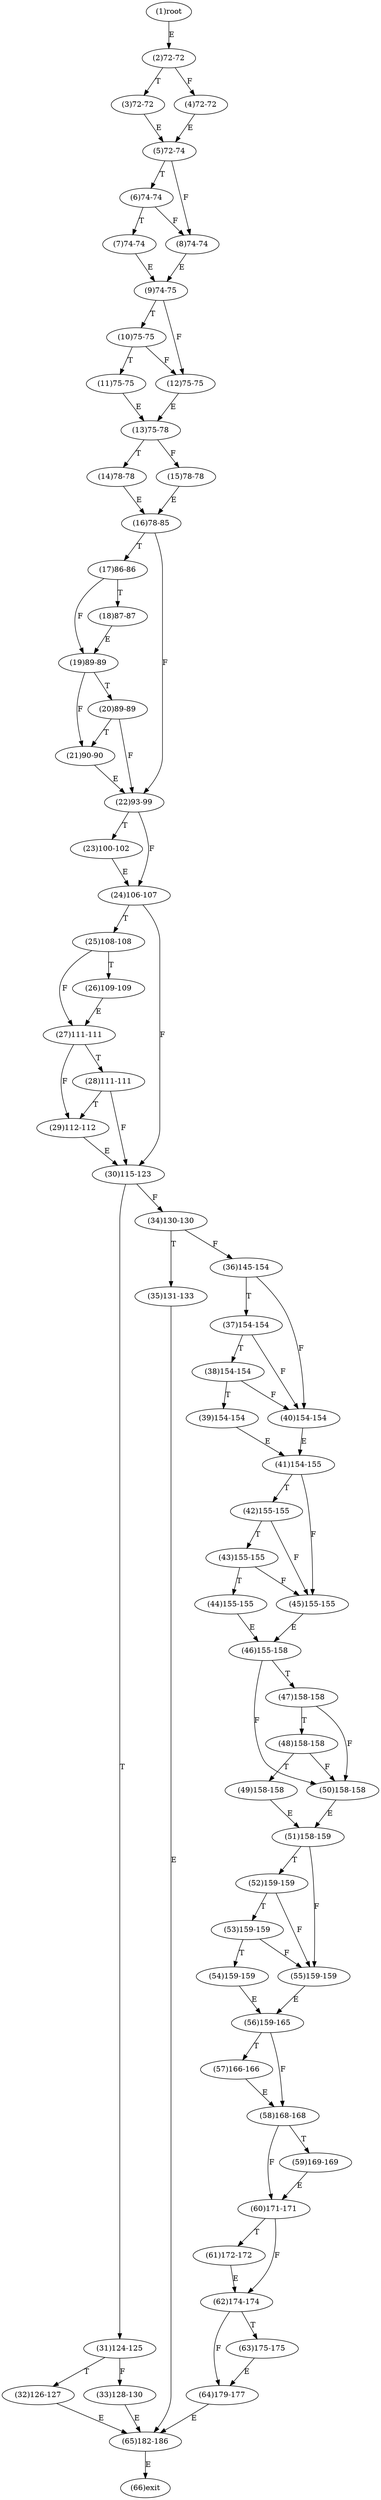 digraph "" { 
1[ label="(1)root"];
2[ label="(2)72-72"];
3[ label="(3)72-72"];
4[ label="(4)72-72"];
5[ label="(5)72-74"];
6[ label="(6)74-74"];
7[ label="(7)74-74"];
8[ label="(8)74-74"];
9[ label="(9)74-75"];
10[ label="(10)75-75"];
11[ label="(11)75-75"];
12[ label="(12)75-75"];
13[ label="(13)75-78"];
14[ label="(14)78-78"];
15[ label="(15)78-78"];
17[ label="(17)86-86"];
16[ label="(16)78-85"];
19[ label="(19)89-89"];
18[ label="(18)87-87"];
21[ label="(21)90-90"];
20[ label="(20)89-89"];
23[ label="(23)100-102"];
22[ label="(22)93-99"];
25[ label="(25)108-108"];
24[ label="(24)106-107"];
27[ label="(27)111-111"];
26[ label="(26)109-109"];
29[ label="(29)112-112"];
28[ label="(28)111-111"];
31[ label="(31)124-125"];
30[ label="(30)115-123"];
34[ label="(34)130-130"];
35[ label="(35)131-133"];
32[ label="(32)126-127"];
33[ label="(33)128-130"];
38[ label="(38)154-154"];
39[ label="(39)154-154"];
36[ label="(36)145-154"];
37[ label="(37)154-154"];
42[ label="(42)155-155"];
43[ label="(43)155-155"];
40[ label="(40)154-154"];
41[ label="(41)154-155"];
46[ label="(46)155-158"];
47[ label="(47)158-158"];
44[ label="(44)155-155"];
45[ label="(45)155-155"];
51[ label="(51)158-159"];
50[ label="(50)158-158"];
49[ label="(49)158-158"];
48[ label="(48)158-158"];
55[ label="(55)159-159"];
54[ label="(54)159-159"];
53[ label="(53)159-159"];
52[ label="(52)159-159"];
59[ label="(59)169-169"];
58[ label="(58)168-168"];
57[ label="(57)166-166"];
56[ label="(56)159-165"];
63[ label="(63)175-175"];
62[ label="(62)174-174"];
61[ label="(61)172-172"];
60[ label="(60)171-171"];
64[ label="(64)179-177"];
65[ label="(65)182-186"];
66[ label="(66)exit"];
1->2[ label="E"];
2->4[ label="F"];
2->3[ label="T"];
3->5[ label="E"];
4->5[ label="E"];
5->8[ label="F"];
5->6[ label="T"];
6->8[ label="F"];
6->7[ label="T"];
7->9[ label="E"];
8->9[ label="E"];
9->12[ label="F"];
9->10[ label="T"];
10->12[ label="F"];
10->11[ label="T"];
11->13[ label="E"];
12->13[ label="E"];
13->15[ label="F"];
13->14[ label="T"];
14->16[ label="E"];
15->16[ label="E"];
16->22[ label="F"];
16->17[ label="T"];
17->19[ label="F"];
17->18[ label="T"];
18->19[ label="E"];
19->21[ label="F"];
19->20[ label="T"];
20->22[ label="F"];
20->21[ label="T"];
21->22[ label="E"];
22->24[ label="F"];
22->23[ label="T"];
23->24[ label="E"];
24->30[ label="F"];
24->25[ label="T"];
25->27[ label="F"];
25->26[ label="T"];
26->27[ label="E"];
27->29[ label="F"];
27->28[ label="T"];
28->30[ label="F"];
28->29[ label="T"];
29->30[ label="E"];
30->34[ label="F"];
30->31[ label="T"];
31->33[ label="F"];
31->32[ label="T"];
32->65[ label="E"];
33->65[ label="E"];
34->36[ label="F"];
34->35[ label="T"];
35->65[ label="E"];
36->40[ label="F"];
36->37[ label="T"];
37->40[ label="F"];
37->38[ label="T"];
38->40[ label="F"];
38->39[ label="T"];
39->41[ label="E"];
40->41[ label="E"];
41->45[ label="F"];
41->42[ label="T"];
42->45[ label="F"];
42->43[ label="T"];
43->45[ label="F"];
43->44[ label="T"];
44->46[ label="E"];
45->46[ label="E"];
46->50[ label="F"];
46->47[ label="T"];
47->50[ label="F"];
47->48[ label="T"];
48->50[ label="F"];
48->49[ label="T"];
49->51[ label="E"];
50->51[ label="E"];
51->55[ label="F"];
51->52[ label="T"];
52->55[ label="F"];
52->53[ label="T"];
53->55[ label="F"];
53->54[ label="T"];
54->56[ label="E"];
55->56[ label="E"];
56->58[ label="F"];
56->57[ label="T"];
57->58[ label="E"];
58->60[ label="F"];
58->59[ label="T"];
59->60[ label="E"];
60->62[ label="F"];
60->61[ label="T"];
61->62[ label="E"];
62->64[ label="F"];
62->63[ label="T"];
63->64[ label="E"];
64->65[ label="E"];
65->66[ label="E"];
}